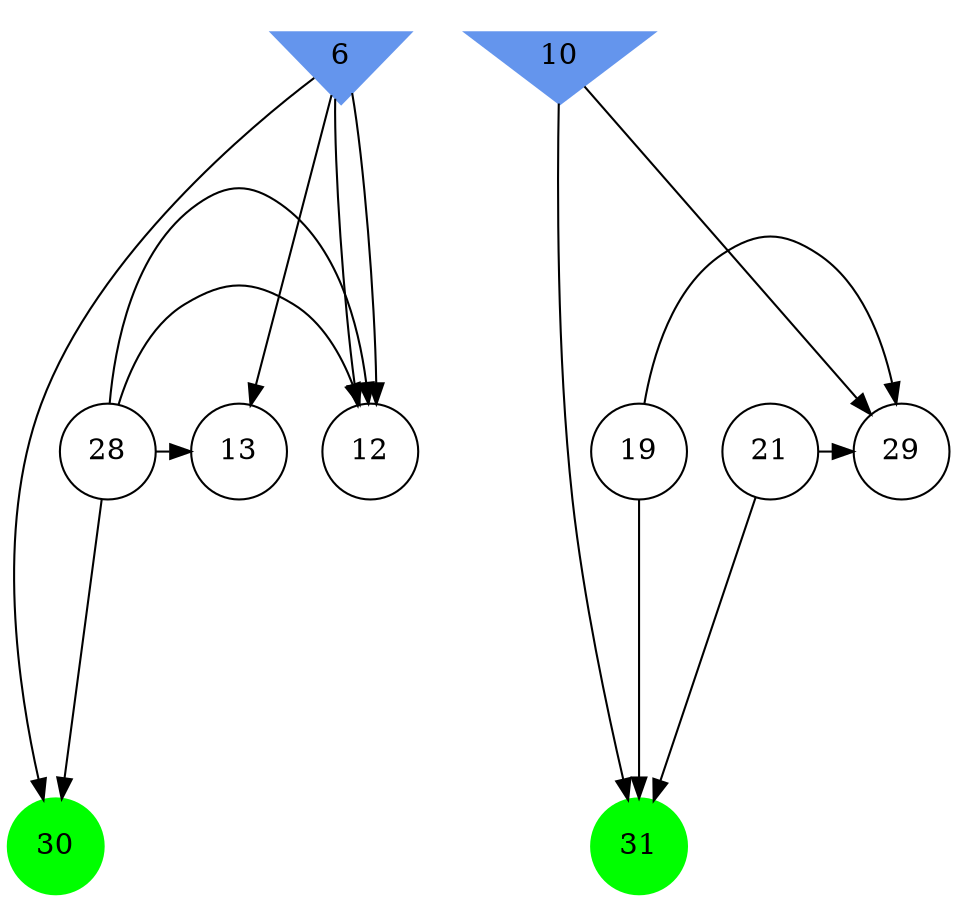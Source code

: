 digraph brain {
	ranksep=2.0;
	6 [shape=invtriangle,style=filled,color=cornflowerblue];
	10 [shape=invtriangle,style=filled,color=cornflowerblue];
	12 [shape=circle,color=black];
	13 [shape=circle,color=black];
	19 [shape=circle,color=black];
	21 [shape=circle,color=black];
	28 [shape=circle,color=black];
	29 [shape=circle,color=black];
	30 [shape=circle,style=filled,color=green];
	31 [shape=circle,style=filled,color=green];
	6	->	12;
	6	->	13;
	6	->	12;
	6	->	30;
	28	->	12;
	28	->	13;
	28	->	12;
	28	->	30;
	10	->	31;
	10	->	29;
	19	->	31;
	19	->	29;
	21	->	31;
	21	->	29;
	{ rank=same; 6; 10; }
	{ rank=same; 12; 13; 19; 21; 28; 29; }
	{ rank=same; 30; 31; }
}
